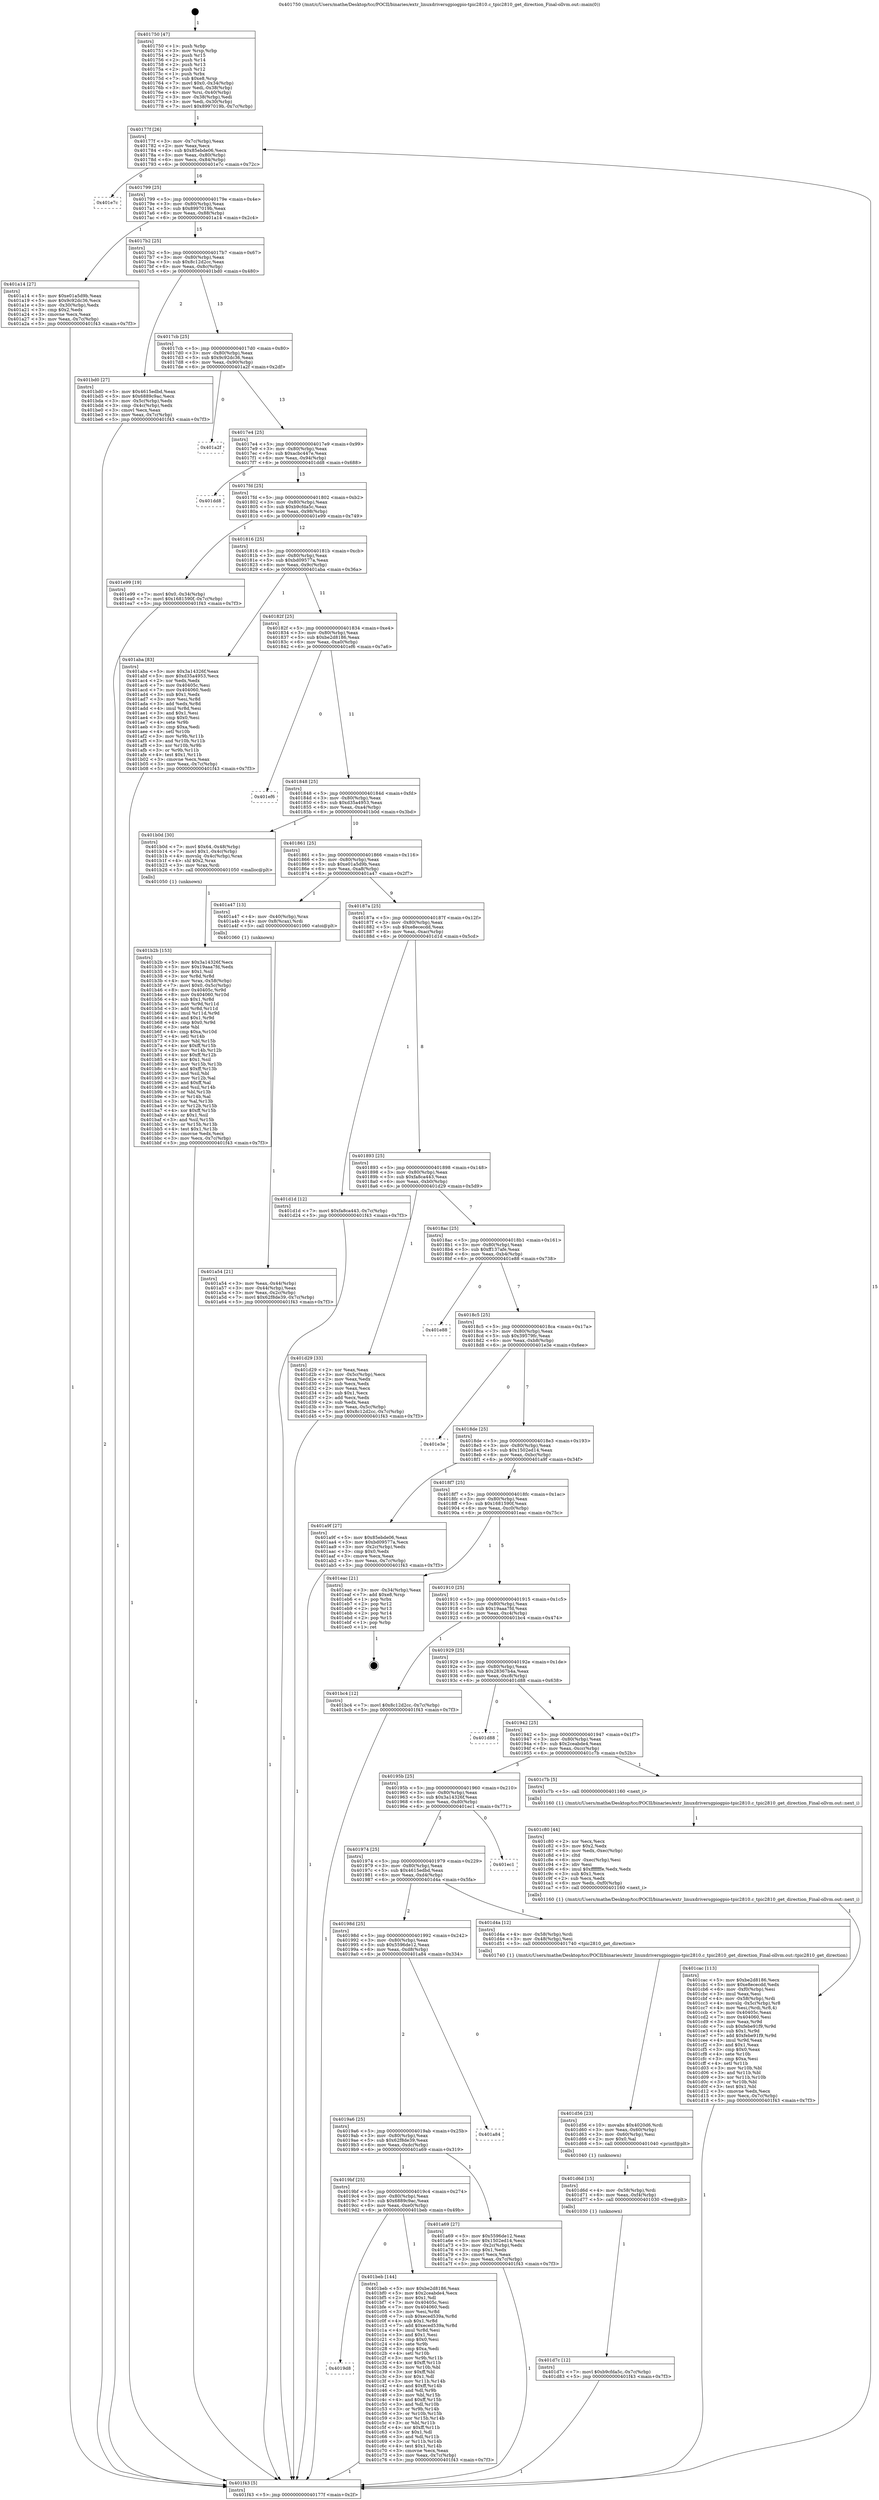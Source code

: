 digraph "0x401750" {
  label = "0x401750 (/mnt/c/Users/mathe/Desktop/tcc/POCII/binaries/extr_linuxdriversgpiogpio-tpic2810.c_tpic2810_get_direction_Final-ollvm.out::main(0))"
  labelloc = "t"
  node[shape=record]

  Entry [label="",width=0.3,height=0.3,shape=circle,fillcolor=black,style=filled]
  "0x40177f" [label="{
     0x40177f [26]\l
     | [instrs]\l
     &nbsp;&nbsp;0x40177f \<+3\>: mov -0x7c(%rbp),%eax\l
     &nbsp;&nbsp;0x401782 \<+2\>: mov %eax,%ecx\l
     &nbsp;&nbsp;0x401784 \<+6\>: sub $0x85ebde06,%ecx\l
     &nbsp;&nbsp;0x40178a \<+3\>: mov %eax,-0x80(%rbp)\l
     &nbsp;&nbsp;0x40178d \<+6\>: mov %ecx,-0x84(%rbp)\l
     &nbsp;&nbsp;0x401793 \<+6\>: je 0000000000401e7c \<main+0x72c\>\l
  }"]
  "0x401e7c" [label="{
     0x401e7c\l
  }", style=dashed]
  "0x401799" [label="{
     0x401799 [25]\l
     | [instrs]\l
     &nbsp;&nbsp;0x401799 \<+5\>: jmp 000000000040179e \<main+0x4e\>\l
     &nbsp;&nbsp;0x40179e \<+3\>: mov -0x80(%rbp),%eax\l
     &nbsp;&nbsp;0x4017a1 \<+5\>: sub $0x8997019b,%eax\l
     &nbsp;&nbsp;0x4017a6 \<+6\>: mov %eax,-0x88(%rbp)\l
     &nbsp;&nbsp;0x4017ac \<+6\>: je 0000000000401a14 \<main+0x2c4\>\l
  }"]
  Exit [label="",width=0.3,height=0.3,shape=circle,fillcolor=black,style=filled,peripheries=2]
  "0x401a14" [label="{
     0x401a14 [27]\l
     | [instrs]\l
     &nbsp;&nbsp;0x401a14 \<+5\>: mov $0xe01a5d9b,%eax\l
     &nbsp;&nbsp;0x401a19 \<+5\>: mov $0x9c92dc36,%ecx\l
     &nbsp;&nbsp;0x401a1e \<+3\>: mov -0x30(%rbp),%edx\l
     &nbsp;&nbsp;0x401a21 \<+3\>: cmp $0x2,%edx\l
     &nbsp;&nbsp;0x401a24 \<+3\>: cmovne %ecx,%eax\l
     &nbsp;&nbsp;0x401a27 \<+3\>: mov %eax,-0x7c(%rbp)\l
     &nbsp;&nbsp;0x401a2a \<+5\>: jmp 0000000000401f43 \<main+0x7f3\>\l
  }"]
  "0x4017b2" [label="{
     0x4017b2 [25]\l
     | [instrs]\l
     &nbsp;&nbsp;0x4017b2 \<+5\>: jmp 00000000004017b7 \<main+0x67\>\l
     &nbsp;&nbsp;0x4017b7 \<+3\>: mov -0x80(%rbp),%eax\l
     &nbsp;&nbsp;0x4017ba \<+5\>: sub $0x8c12d2cc,%eax\l
     &nbsp;&nbsp;0x4017bf \<+6\>: mov %eax,-0x8c(%rbp)\l
     &nbsp;&nbsp;0x4017c5 \<+6\>: je 0000000000401bd0 \<main+0x480\>\l
  }"]
  "0x401f43" [label="{
     0x401f43 [5]\l
     | [instrs]\l
     &nbsp;&nbsp;0x401f43 \<+5\>: jmp 000000000040177f \<main+0x2f\>\l
  }"]
  "0x401750" [label="{
     0x401750 [47]\l
     | [instrs]\l
     &nbsp;&nbsp;0x401750 \<+1\>: push %rbp\l
     &nbsp;&nbsp;0x401751 \<+3\>: mov %rsp,%rbp\l
     &nbsp;&nbsp;0x401754 \<+2\>: push %r15\l
     &nbsp;&nbsp;0x401756 \<+2\>: push %r14\l
     &nbsp;&nbsp;0x401758 \<+2\>: push %r13\l
     &nbsp;&nbsp;0x40175a \<+2\>: push %r12\l
     &nbsp;&nbsp;0x40175c \<+1\>: push %rbx\l
     &nbsp;&nbsp;0x40175d \<+7\>: sub $0xe8,%rsp\l
     &nbsp;&nbsp;0x401764 \<+7\>: movl $0x0,-0x34(%rbp)\l
     &nbsp;&nbsp;0x40176b \<+3\>: mov %edi,-0x38(%rbp)\l
     &nbsp;&nbsp;0x40176e \<+4\>: mov %rsi,-0x40(%rbp)\l
     &nbsp;&nbsp;0x401772 \<+3\>: mov -0x38(%rbp),%edi\l
     &nbsp;&nbsp;0x401775 \<+3\>: mov %edi,-0x30(%rbp)\l
     &nbsp;&nbsp;0x401778 \<+7\>: movl $0x8997019b,-0x7c(%rbp)\l
  }"]
  "0x401d7c" [label="{
     0x401d7c [12]\l
     | [instrs]\l
     &nbsp;&nbsp;0x401d7c \<+7\>: movl $0xb9cfda5c,-0x7c(%rbp)\l
     &nbsp;&nbsp;0x401d83 \<+5\>: jmp 0000000000401f43 \<main+0x7f3\>\l
  }"]
  "0x401bd0" [label="{
     0x401bd0 [27]\l
     | [instrs]\l
     &nbsp;&nbsp;0x401bd0 \<+5\>: mov $0x4615edbd,%eax\l
     &nbsp;&nbsp;0x401bd5 \<+5\>: mov $0x6889c9ac,%ecx\l
     &nbsp;&nbsp;0x401bda \<+3\>: mov -0x5c(%rbp),%edx\l
     &nbsp;&nbsp;0x401bdd \<+3\>: cmp -0x4c(%rbp),%edx\l
     &nbsp;&nbsp;0x401be0 \<+3\>: cmovl %ecx,%eax\l
     &nbsp;&nbsp;0x401be3 \<+3\>: mov %eax,-0x7c(%rbp)\l
     &nbsp;&nbsp;0x401be6 \<+5\>: jmp 0000000000401f43 \<main+0x7f3\>\l
  }"]
  "0x4017cb" [label="{
     0x4017cb [25]\l
     | [instrs]\l
     &nbsp;&nbsp;0x4017cb \<+5\>: jmp 00000000004017d0 \<main+0x80\>\l
     &nbsp;&nbsp;0x4017d0 \<+3\>: mov -0x80(%rbp),%eax\l
     &nbsp;&nbsp;0x4017d3 \<+5\>: sub $0x9c92dc36,%eax\l
     &nbsp;&nbsp;0x4017d8 \<+6\>: mov %eax,-0x90(%rbp)\l
     &nbsp;&nbsp;0x4017de \<+6\>: je 0000000000401a2f \<main+0x2df\>\l
  }"]
  "0x401d6d" [label="{
     0x401d6d [15]\l
     | [instrs]\l
     &nbsp;&nbsp;0x401d6d \<+4\>: mov -0x58(%rbp),%rdi\l
     &nbsp;&nbsp;0x401d71 \<+6\>: mov %eax,-0xf4(%rbp)\l
     &nbsp;&nbsp;0x401d77 \<+5\>: call 0000000000401030 \<free@plt\>\l
     | [calls]\l
     &nbsp;&nbsp;0x401030 \{1\} (unknown)\l
  }"]
  "0x401a2f" [label="{
     0x401a2f\l
  }", style=dashed]
  "0x4017e4" [label="{
     0x4017e4 [25]\l
     | [instrs]\l
     &nbsp;&nbsp;0x4017e4 \<+5\>: jmp 00000000004017e9 \<main+0x99\>\l
     &nbsp;&nbsp;0x4017e9 \<+3\>: mov -0x80(%rbp),%eax\l
     &nbsp;&nbsp;0x4017ec \<+5\>: sub $0xacbc447e,%eax\l
     &nbsp;&nbsp;0x4017f1 \<+6\>: mov %eax,-0x94(%rbp)\l
     &nbsp;&nbsp;0x4017f7 \<+6\>: je 0000000000401dd8 \<main+0x688\>\l
  }"]
  "0x401d56" [label="{
     0x401d56 [23]\l
     | [instrs]\l
     &nbsp;&nbsp;0x401d56 \<+10\>: movabs $0x4020d6,%rdi\l
     &nbsp;&nbsp;0x401d60 \<+3\>: mov %eax,-0x60(%rbp)\l
     &nbsp;&nbsp;0x401d63 \<+3\>: mov -0x60(%rbp),%esi\l
     &nbsp;&nbsp;0x401d66 \<+2\>: mov $0x0,%al\l
     &nbsp;&nbsp;0x401d68 \<+5\>: call 0000000000401040 \<printf@plt\>\l
     | [calls]\l
     &nbsp;&nbsp;0x401040 \{1\} (unknown)\l
  }"]
  "0x401dd8" [label="{
     0x401dd8\l
  }", style=dashed]
  "0x4017fd" [label="{
     0x4017fd [25]\l
     | [instrs]\l
     &nbsp;&nbsp;0x4017fd \<+5\>: jmp 0000000000401802 \<main+0xb2\>\l
     &nbsp;&nbsp;0x401802 \<+3\>: mov -0x80(%rbp),%eax\l
     &nbsp;&nbsp;0x401805 \<+5\>: sub $0xb9cfda5c,%eax\l
     &nbsp;&nbsp;0x40180a \<+6\>: mov %eax,-0x98(%rbp)\l
     &nbsp;&nbsp;0x401810 \<+6\>: je 0000000000401e99 \<main+0x749\>\l
  }"]
  "0x401cac" [label="{
     0x401cac [113]\l
     | [instrs]\l
     &nbsp;&nbsp;0x401cac \<+5\>: mov $0xbe2d8186,%ecx\l
     &nbsp;&nbsp;0x401cb1 \<+5\>: mov $0xe8ececdd,%edx\l
     &nbsp;&nbsp;0x401cb6 \<+6\>: mov -0xf0(%rbp),%esi\l
     &nbsp;&nbsp;0x401cbc \<+3\>: imul %eax,%esi\l
     &nbsp;&nbsp;0x401cbf \<+4\>: mov -0x58(%rbp),%rdi\l
     &nbsp;&nbsp;0x401cc3 \<+4\>: movslq -0x5c(%rbp),%r8\l
     &nbsp;&nbsp;0x401cc7 \<+4\>: mov %esi,(%rdi,%r8,4)\l
     &nbsp;&nbsp;0x401ccb \<+7\>: mov 0x40405c,%eax\l
     &nbsp;&nbsp;0x401cd2 \<+7\>: mov 0x404060,%esi\l
     &nbsp;&nbsp;0x401cd9 \<+3\>: mov %eax,%r9d\l
     &nbsp;&nbsp;0x401cdc \<+7\>: sub $0xfebe91f9,%r9d\l
     &nbsp;&nbsp;0x401ce3 \<+4\>: sub $0x1,%r9d\l
     &nbsp;&nbsp;0x401ce7 \<+7\>: add $0xfebe91f9,%r9d\l
     &nbsp;&nbsp;0x401cee \<+4\>: imul %r9d,%eax\l
     &nbsp;&nbsp;0x401cf2 \<+3\>: and $0x1,%eax\l
     &nbsp;&nbsp;0x401cf5 \<+3\>: cmp $0x0,%eax\l
     &nbsp;&nbsp;0x401cf8 \<+4\>: sete %r10b\l
     &nbsp;&nbsp;0x401cfc \<+3\>: cmp $0xa,%esi\l
     &nbsp;&nbsp;0x401cff \<+4\>: setl %r11b\l
     &nbsp;&nbsp;0x401d03 \<+3\>: mov %r10b,%bl\l
     &nbsp;&nbsp;0x401d06 \<+3\>: and %r11b,%bl\l
     &nbsp;&nbsp;0x401d09 \<+3\>: xor %r11b,%r10b\l
     &nbsp;&nbsp;0x401d0c \<+3\>: or %r10b,%bl\l
     &nbsp;&nbsp;0x401d0f \<+3\>: test $0x1,%bl\l
     &nbsp;&nbsp;0x401d12 \<+3\>: cmovne %edx,%ecx\l
     &nbsp;&nbsp;0x401d15 \<+3\>: mov %ecx,-0x7c(%rbp)\l
     &nbsp;&nbsp;0x401d18 \<+5\>: jmp 0000000000401f43 \<main+0x7f3\>\l
  }"]
  "0x401e99" [label="{
     0x401e99 [19]\l
     | [instrs]\l
     &nbsp;&nbsp;0x401e99 \<+7\>: movl $0x0,-0x34(%rbp)\l
     &nbsp;&nbsp;0x401ea0 \<+7\>: movl $0x1681590f,-0x7c(%rbp)\l
     &nbsp;&nbsp;0x401ea7 \<+5\>: jmp 0000000000401f43 \<main+0x7f3\>\l
  }"]
  "0x401816" [label="{
     0x401816 [25]\l
     | [instrs]\l
     &nbsp;&nbsp;0x401816 \<+5\>: jmp 000000000040181b \<main+0xcb\>\l
     &nbsp;&nbsp;0x40181b \<+3\>: mov -0x80(%rbp),%eax\l
     &nbsp;&nbsp;0x40181e \<+5\>: sub $0xbd09577a,%eax\l
     &nbsp;&nbsp;0x401823 \<+6\>: mov %eax,-0x9c(%rbp)\l
     &nbsp;&nbsp;0x401829 \<+6\>: je 0000000000401aba \<main+0x36a\>\l
  }"]
  "0x401c80" [label="{
     0x401c80 [44]\l
     | [instrs]\l
     &nbsp;&nbsp;0x401c80 \<+2\>: xor %ecx,%ecx\l
     &nbsp;&nbsp;0x401c82 \<+5\>: mov $0x2,%edx\l
     &nbsp;&nbsp;0x401c87 \<+6\>: mov %edx,-0xec(%rbp)\l
     &nbsp;&nbsp;0x401c8d \<+1\>: cltd\l
     &nbsp;&nbsp;0x401c8e \<+6\>: mov -0xec(%rbp),%esi\l
     &nbsp;&nbsp;0x401c94 \<+2\>: idiv %esi\l
     &nbsp;&nbsp;0x401c96 \<+6\>: imul $0xfffffffe,%edx,%edx\l
     &nbsp;&nbsp;0x401c9c \<+3\>: sub $0x1,%ecx\l
     &nbsp;&nbsp;0x401c9f \<+2\>: sub %ecx,%edx\l
     &nbsp;&nbsp;0x401ca1 \<+6\>: mov %edx,-0xf0(%rbp)\l
     &nbsp;&nbsp;0x401ca7 \<+5\>: call 0000000000401160 \<next_i\>\l
     | [calls]\l
     &nbsp;&nbsp;0x401160 \{1\} (/mnt/c/Users/mathe/Desktop/tcc/POCII/binaries/extr_linuxdriversgpiogpio-tpic2810.c_tpic2810_get_direction_Final-ollvm.out::next_i)\l
  }"]
  "0x401aba" [label="{
     0x401aba [83]\l
     | [instrs]\l
     &nbsp;&nbsp;0x401aba \<+5\>: mov $0x3a14326f,%eax\l
     &nbsp;&nbsp;0x401abf \<+5\>: mov $0xd35a4953,%ecx\l
     &nbsp;&nbsp;0x401ac4 \<+2\>: xor %edx,%edx\l
     &nbsp;&nbsp;0x401ac6 \<+7\>: mov 0x40405c,%esi\l
     &nbsp;&nbsp;0x401acd \<+7\>: mov 0x404060,%edi\l
     &nbsp;&nbsp;0x401ad4 \<+3\>: sub $0x1,%edx\l
     &nbsp;&nbsp;0x401ad7 \<+3\>: mov %esi,%r8d\l
     &nbsp;&nbsp;0x401ada \<+3\>: add %edx,%r8d\l
     &nbsp;&nbsp;0x401add \<+4\>: imul %r8d,%esi\l
     &nbsp;&nbsp;0x401ae1 \<+3\>: and $0x1,%esi\l
     &nbsp;&nbsp;0x401ae4 \<+3\>: cmp $0x0,%esi\l
     &nbsp;&nbsp;0x401ae7 \<+4\>: sete %r9b\l
     &nbsp;&nbsp;0x401aeb \<+3\>: cmp $0xa,%edi\l
     &nbsp;&nbsp;0x401aee \<+4\>: setl %r10b\l
     &nbsp;&nbsp;0x401af2 \<+3\>: mov %r9b,%r11b\l
     &nbsp;&nbsp;0x401af5 \<+3\>: and %r10b,%r11b\l
     &nbsp;&nbsp;0x401af8 \<+3\>: xor %r10b,%r9b\l
     &nbsp;&nbsp;0x401afb \<+3\>: or %r9b,%r11b\l
     &nbsp;&nbsp;0x401afe \<+4\>: test $0x1,%r11b\l
     &nbsp;&nbsp;0x401b02 \<+3\>: cmovne %ecx,%eax\l
     &nbsp;&nbsp;0x401b05 \<+3\>: mov %eax,-0x7c(%rbp)\l
     &nbsp;&nbsp;0x401b08 \<+5\>: jmp 0000000000401f43 \<main+0x7f3\>\l
  }"]
  "0x40182f" [label="{
     0x40182f [25]\l
     | [instrs]\l
     &nbsp;&nbsp;0x40182f \<+5\>: jmp 0000000000401834 \<main+0xe4\>\l
     &nbsp;&nbsp;0x401834 \<+3\>: mov -0x80(%rbp),%eax\l
     &nbsp;&nbsp;0x401837 \<+5\>: sub $0xbe2d8186,%eax\l
     &nbsp;&nbsp;0x40183c \<+6\>: mov %eax,-0xa0(%rbp)\l
     &nbsp;&nbsp;0x401842 \<+6\>: je 0000000000401ef6 \<main+0x7a6\>\l
  }"]
  "0x4019d8" [label="{
     0x4019d8\l
  }", style=dashed]
  "0x401ef6" [label="{
     0x401ef6\l
  }", style=dashed]
  "0x401848" [label="{
     0x401848 [25]\l
     | [instrs]\l
     &nbsp;&nbsp;0x401848 \<+5\>: jmp 000000000040184d \<main+0xfd\>\l
     &nbsp;&nbsp;0x40184d \<+3\>: mov -0x80(%rbp),%eax\l
     &nbsp;&nbsp;0x401850 \<+5\>: sub $0xd35a4953,%eax\l
     &nbsp;&nbsp;0x401855 \<+6\>: mov %eax,-0xa4(%rbp)\l
     &nbsp;&nbsp;0x40185b \<+6\>: je 0000000000401b0d \<main+0x3bd\>\l
  }"]
  "0x401beb" [label="{
     0x401beb [144]\l
     | [instrs]\l
     &nbsp;&nbsp;0x401beb \<+5\>: mov $0xbe2d8186,%eax\l
     &nbsp;&nbsp;0x401bf0 \<+5\>: mov $0x2ceabde4,%ecx\l
     &nbsp;&nbsp;0x401bf5 \<+2\>: mov $0x1,%dl\l
     &nbsp;&nbsp;0x401bf7 \<+7\>: mov 0x40405c,%esi\l
     &nbsp;&nbsp;0x401bfe \<+7\>: mov 0x404060,%edi\l
     &nbsp;&nbsp;0x401c05 \<+3\>: mov %esi,%r8d\l
     &nbsp;&nbsp;0x401c08 \<+7\>: sub $0xeced539a,%r8d\l
     &nbsp;&nbsp;0x401c0f \<+4\>: sub $0x1,%r8d\l
     &nbsp;&nbsp;0x401c13 \<+7\>: add $0xeced539a,%r8d\l
     &nbsp;&nbsp;0x401c1a \<+4\>: imul %r8d,%esi\l
     &nbsp;&nbsp;0x401c1e \<+3\>: and $0x1,%esi\l
     &nbsp;&nbsp;0x401c21 \<+3\>: cmp $0x0,%esi\l
     &nbsp;&nbsp;0x401c24 \<+4\>: sete %r9b\l
     &nbsp;&nbsp;0x401c28 \<+3\>: cmp $0xa,%edi\l
     &nbsp;&nbsp;0x401c2b \<+4\>: setl %r10b\l
     &nbsp;&nbsp;0x401c2f \<+3\>: mov %r9b,%r11b\l
     &nbsp;&nbsp;0x401c32 \<+4\>: xor $0xff,%r11b\l
     &nbsp;&nbsp;0x401c36 \<+3\>: mov %r10b,%bl\l
     &nbsp;&nbsp;0x401c39 \<+3\>: xor $0xff,%bl\l
     &nbsp;&nbsp;0x401c3c \<+3\>: xor $0x1,%dl\l
     &nbsp;&nbsp;0x401c3f \<+3\>: mov %r11b,%r14b\l
     &nbsp;&nbsp;0x401c42 \<+4\>: and $0xff,%r14b\l
     &nbsp;&nbsp;0x401c46 \<+3\>: and %dl,%r9b\l
     &nbsp;&nbsp;0x401c49 \<+3\>: mov %bl,%r15b\l
     &nbsp;&nbsp;0x401c4c \<+4\>: and $0xff,%r15b\l
     &nbsp;&nbsp;0x401c50 \<+3\>: and %dl,%r10b\l
     &nbsp;&nbsp;0x401c53 \<+3\>: or %r9b,%r14b\l
     &nbsp;&nbsp;0x401c56 \<+3\>: or %r10b,%r15b\l
     &nbsp;&nbsp;0x401c59 \<+3\>: xor %r15b,%r14b\l
     &nbsp;&nbsp;0x401c5c \<+3\>: or %bl,%r11b\l
     &nbsp;&nbsp;0x401c5f \<+4\>: xor $0xff,%r11b\l
     &nbsp;&nbsp;0x401c63 \<+3\>: or $0x1,%dl\l
     &nbsp;&nbsp;0x401c66 \<+3\>: and %dl,%r11b\l
     &nbsp;&nbsp;0x401c69 \<+3\>: or %r11b,%r14b\l
     &nbsp;&nbsp;0x401c6c \<+4\>: test $0x1,%r14b\l
     &nbsp;&nbsp;0x401c70 \<+3\>: cmovne %ecx,%eax\l
     &nbsp;&nbsp;0x401c73 \<+3\>: mov %eax,-0x7c(%rbp)\l
     &nbsp;&nbsp;0x401c76 \<+5\>: jmp 0000000000401f43 \<main+0x7f3\>\l
  }"]
  "0x401b0d" [label="{
     0x401b0d [30]\l
     | [instrs]\l
     &nbsp;&nbsp;0x401b0d \<+7\>: movl $0x64,-0x48(%rbp)\l
     &nbsp;&nbsp;0x401b14 \<+7\>: movl $0x1,-0x4c(%rbp)\l
     &nbsp;&nbsp;0x401b1b \<+4\>: movslq -0x4c(%rbp),%rax\l
     &nbsp;&nbsp;0x401b1f \<+4\>: shl $0x2,%rax\l
     &nbsp;&nbsp;0x401b23 \<+3\>: mov %rax,%rdi\l
     &nbsp;&nbsp;0x401b26 \<+5\>: call 0000000000401050 \<malloc@plt\>\l
     | [calls]\l
     &nbsp;&nbsp;0x401050 \{1\} (unknown)\l
  }"]
  "0x401861" [label="{
     0x401861 [25]\l
     | [instrs]\l
     &nbsp;&nbsp;0x401861 \<+5\>: jmp 0000000000401866 \<main+0x116\>\l
     &nbsp;&nbsp;0x401866 \<+3\>: mov -0x80(%rbp),%eax\l
     &nbsp;&nbsp;0x401869 \<+5\>: sub $0xe01a5d9b,%eax\l
     &nbsp;&nbsp;0x40186e \<+6\>: mov %eax,-0xa8(%rbp)\l
     &nbsp;&nbsp;0x401874 \<+6\>: je 0000000000401a47 \<main+0x2f7\>\l
  }"]
  "0x401b2b" [label="{
     0x401b2b [153]\l
     | [instrs]\l
     &nbsp;&nbsp;0x401b2b \<+5\>: mov $0x3a14326f,%ecx\l
     &nbsp;&nbsp;0x401b30 \<+5\>: mov $0x19aaa7fd,%edx\l
     &nbsp;&nbsp;0x401b35 \<+3\>: mov $0x1,%sil\l
     &nbsp;&nbsp;0x401b38 \<+3\>: xor %r8d,%r8d\l
     &nbsp;&nbsp;0x401b3b \<+4\>: mov %rax,-0x58(%rbp)\l
     &nbsp;&nbsp;0x401b3f \<+7\>: movl $0x0,-0x5c(%rbp)\l
     &nbsp;&nbsp;0x401b46 \<+8\>: mov 0x40405c,%r9d\l
     &nbsp;&nbsp;0x401b4e \<+8\>: mov 0x404060,%r10d\l
     &nbsp;&nbsp;0x401b56 \<+4\>: sub $0x1,%r8d\l
     &nbsp;&nbsp;0x401b5a \<+3\>: mov %r9d,%r11d\l
     &nbsp;&nbsp;0x401b5d \<+3\>: add %r8d,%r11d\l
     &nbsp;&nbsp;0x401b60 \<+4\>: imul %r11d,%r9d\l
     &nbsp;&nbsp;0x401b64 \<+4\>: and $0x1,%r9d\l
     &nbsp;&nbsp;0x401b68 \<+4\>: cmp $0x0,%r9d\l
     &nbsp;&nbsp;0x401b6c \<+3\>: sete %bl\l
     &nbsp;&nbsp;0x401b6f \<+4\>: cmp $0xa,%r10d\l
     &nbsp;&nbsp;0x401b73 \<+4\>: setl %r14b\l
     &nbsp;&nbsp;0x401b77 \<+3\>: mov %bl,%r15b\l
     &nbsp;&nbsp;0x401b7a \<+4\>: xor $0xff,%r15b\l
     &nbsp;&nbsp;0x401b7e \<+3\>: mov %r14b,%r12b\l
     &nbsp;&nbsp;0x401b81 \<+4\>: xor $0xff,%r12b\l
     &nbsp;&nbsp;0x401b85 \<+4\>: xor $0x1,%sil\l
     &nbsp;&nbsp;0x401b89 \<+3\>: mov %r15b,%r13b\l
     &nbsp;&nbsp;0x401b8c \<+4\>: and $0xff,%r13b\l
     &nbsp;&nbsp;0x401b90 \<+3\>: and %sil,%bl\l
     &nbsp;&nbsp;0x401b93 \<+3\>: mov %r12b,%al\l
     &nbsp;&nbsp;0x401b96 \<+2\>: and $0xff,%al\l
     &nbsp;&nbsp;0x401b98 \<+3\>: and %sil,%r14b\l
     &nbsp;&nbsp;0x401b9b \<+3\>: or %bl,%r13b\l
     &nbsp;&nbsp;0x401b9e \<+3\>: or %r14b,%al\l
     &nbsp;&nbsp;0x401ba1 \<+3\>: xor %al,%r13b\l
     &nbsp;&nbsp;0x401ba4 \<+3\>: or %r12b,%r15b\l
     &nbsp;&nbsp;0x401ba7 \<+4\>: xor $0xff,%r15b\l
     &nbsp;&nbsp;0x401bab \<+4\>: or $0x1,%sil\l
     &nbsp;&nbsp;0x401baf \<+3\>: and %sil,%r15b\l
     &nbsp;&nbsp;0x401bb2 \<+3\>: or %r15b,%r13b\l
     &nbsp;&nbsp;0x401bb5 \<+4\>: test $0x1,%r13b\l
     &nbsp;&nbsp;0x401bb9 \<+3\>: cmovne %edx,%ecx\l
     &nbsp;&nbsp;0x401bbc \<+3\>: mov %ecx,-0x7c(%rbp)\l
     &nbsp;&nbsp;0x401bbf \<+5\>: jmp 0000000000401f43 \<main+0x7f3\>\l
  }"]
  "0x401a47" [label="{
     0x401a47 [13]\l
     | [instrs]\l
     &nbsp;&nbsp;0x401a47 \<+4\>: mov -0x40(%rbp),%rax\l
     &nbsp;&nbsp;0x401a4b \<+4\>: mov 0x8(%rax),%rdi\l
     &nbsp;&nbsp;0x401a4f \<+5\>: call 0000000000401060 \<atoi@plt\>\l
     | [calls]\l
     &nbsp;&nbsp;0x401060 \{1\} (unknown)\l
  }"]
  "0x40187a" [label="{
     0x40187a [25]\l
     | [instrs]\l
     &nbsp;&nbsp;0x40187a \<+5\>: jmp 000000000040187f \<main+0x12f\>\l
     &nbsp;&nbsp;0x40187f \<+3\>: mov -0x80(%rbp),%eax\l
     &nbsp;&nbsp;0x401882 \<+5\>: sub $0xe8ececdd,%eax\l
     &nbsp;&nbsp;0x401887 \<+6\>: mov %eax,-0xac(%rbp)\l
     &nbsp;&nbsp;0x40188d \<+6\>: je 0000000000401d1d \<main+0x5cd\>\l
  }"]
  "0x401a54" [label="{
     0x401a54 [21]\l
     | [instrs]\l
     &nbsp;&nbsp;0x401a54 \<+3\>: mov %eax,-0x44(%rbp)\l
     &nbsp;&nbsp;0x401a57 \<+3\>: mov -0x44(%rbp),%eax\l
     &nbsp;&nbsp;0x401a5a \<+3\>: mov %eax,-0x2c(%rbp)\l
     &nbsp;&nbsp;0x401a5d \<+7\>: movl $0x62f8de39,-0x7c(%rbp)\l
     &nbsp;&nbsp;0x401a64 \<+5\>: jmp 0000000000401f43 \<main+0x7f3\>\l
  }"]
  "0x4019bf" [label="{
     0x4019bf [25]\l
     | [instrs]\l
     &nbsp;&nbsp;0x4019bf \<+5\>: jmp 00000000004019c4 \<main+0x274\>\l
     &nbsp;&nbsp;0x4019c4 \<+3\>: mov -0x80(%rbp),%eax\l
     &nbsp;&nbsp;0x4019c7 \<+5\>: sub $0x6889c9ac,%eax\l
     &nbsp;&nbsp;0x4019cc \<+6\>: mov %eax,-0xe0(%rbp)\l
     &nbsp;&nbsp;0x4019d2 \<+6\>: je 0000000000401beb \<main+0x49b\>\l
  }"]
  "0x401d1d" [label="{
     0x401d1d [12]\l
     | [instrs]\l
     &nbsp;&nbsp;0x401d1d \<+7\>: movl $0xfa8ca443,-0x7c(%rbp)\l
     &nbsp;&nbsp;0x401d24 \<+5\>: jmp 0000000000401f43 \<main+0x7f3\>\l
  }"]
  "0x401893" [label="{
     0x401893 [25]\l
     | [instrs]\l
     &nbsp;&nbsp;0x401893 \<+5\>: jmp 0000000000401898 \<main+0x148\>\l
     &nbsp;&nbsp;0x401898 \<+3\>: mov -0x80(%rbp),%eax\l
     &nbsp;&nbsp;0x40189b \<+5\>: sub $0xfa8ca443,%eax\l
     &nbsp;&nbsp;0x4018a0 \<+6\>: mov %eax,-0xb0(%rbp)\l
     &nbsp;&nbsp;0x4018a6 \<+6\>: je 0000000000401d29 \<main+0x5d9\>\l
  }"]
  "0x401a69" [label="{
     0x401a69 [27]\l
     | [instrs]\l
     &nbsp;&nbsp;0x401a69 \<+5\>: mov $0x5596de12,%eax\l
     &nbsp;&nbsp;0x401a6e \<+5\>: mov $0x1502ed14,%ecx\l
     &nbsp;&nbsp;0x401a73 \<+3\>: mov -0x2c(%rbp),%edx\l
     &nbsp;&nbsp;0x401a76 \<+3\>: cmp $0x1,%edx\l
     &nbsp;&nbsp;0x401a79 \<+3\>: cmovl %ecx,%eax\l
     &nbsp;&nbsp;0x401a7c \<+3\>: mov %eax,-0x7c(%rbp)\l
     &nbsp;&nbsp;0x401a7f \<+5\>: jmp 0000000000401f43 \<main+0x7f3\>\l
  }"]
  "0x401d29" [label="{
     0x401d29 [33]\l
     | [instrs]\l
     &nbsp;&nbsp;0x401d29 \<+2\>: xor %eax,%eax\l
     &nbsp;&nbsp;0x401d2b \<+3\>: mov -0x5c(%rbp),%ecx\l
     &nbsp;&nbsp;0x401d2e \<+2\>: mov %eax,%edx\l
     &nbsp;&nbsp;0x401d30 \<+2\>: sub %ecx,%edx\l
     &nbsp;&nbsp;0x401d32 \<+2\>: mov %eax,%ecx\l
     &nbsp;&nbsp;0x401d34 \<+3\>: sub $0x1,%ecx\l
     &nbsp;&nbsp;0x401d37 \<+2\>: add %ecx,%edx\l
     &nbsp;&nbsp;0x401d39 \<+2\>: sub %edx,%eax\l
     &nbsp;&nbsp;0x401d3b \<+3\>: mov %eax,-0x5c(%rbp)\l
     &nbsp;&nbsp;0x401d3e \<+7\>: movl $0x8c12d2cc,-0x7c(%rbp)\l
     &nbsp;&nbsp;0x401d45 \<+5\>: jmp 0000000000401f43 \<main+0x7f3\>\l
  }"]
  "0x4018ac" [label="{
     0x4018ac [25]\l
     | [instrs]\l
     &nbsp;&nbsp;0x4018ac \<+5\>: jmp 00000000004018b1 \<main+0x161\>\l
     &nbsp;&nbsp;0x4018b1 \<+3\>: mov -0x80(%rbp),%eax\l
     &nbsp;&nbsp;0x4018b4 \<+5\>: sub $0xff137afe,%eax\l
     &nbsp;&nbsp;0x4018b9 \<+6\>: mov %eax,-0xb4(%rbp)\l
     &nbsp;&nbsp;0x4018bf \<+6\>: je 0000000000401e88 \<main+0x738\>\l
  }"]
  "0x4019a6" [label="{
     0x4019a6 [25]\l
     | [instrs]\l
     &nbsp;&nbsp;0x4019a6 \<+5\>: jmp 00000000004019ab \<main+0x25b\>\l
     &nbsp;&nbsp;0x4019ab \<+3\>: mov -0x80(%rbp),%eax\l
     &nbsp;&nbsp;0x4019ae \<+5\>: sub $0x62f8de39,%eax\l
     &nbsp;&nbsp;0x4019b3 \<+6\>: mov %eax,-0xdc(%rbp)\l
     &nbsp;&nbsp;0x4019b9 \<+6\>: je 0000000000401a69 \<main+0x319\>\l
  }"]
  "0x401e88" [label="{
     0x401e88\l
  }", style=dashed]
  "0x4018c5" [label="{
     0x4018c5 [25]\l
     | [instrs]\l
     &nbsp;&nbsp;0x4018c5 \<+5\>: jmp 00000000004018ca \<main+0x17a\>\l
     &nbsp;&nbsp;0x4018ca \<+3\>: mov -0x80(%rbp),%eax\l
     &nbsp;&nbsp;0x4018cd \<+5\>: sub $0x39579fc,%eax\l
     &nbsp;&nbsp;0x4018d2 \<+6\>: mov %eax,-0xb8(%rbp)\l
     &nbsp;&nbsp;0x4018d8 \<+6\>: je 0000000000401e3e \<main+0x6ee\>\l
  }"]
  "0x401a84" [label="{
     0x401a84\l
  }", style=dashed]
  "0x401e3e" [label="{
     0x401e3e\l
  }", style=dashed]
  "0x4018de" [label="{
     0x4018de [25]\l
     | [instrs]\l
     &nbsp;&nbsp;0x4018de \<+5\>: jmp 00000000004018e3 \<main+0x193\>\l
     &nbsp;&nbsp;0x4018e3 \<+3\>: mov -0x80(%rbp),%eax\l
     &nbsp;&nbsp;0x4018e6 \<+5\>: sub $0x1502ed14,%eax\l
     &nbsp;&nbsp;0x4018eb \<+6\>: mov %eax,-0xbc(%rbp)\l
     &nbsp;&nbsp;0x4018f1 \<+6\>: je 0000000000401a9f \<main+0x34f\>\l
  }"]
  "0x40198d" [label="{
     0x40198d [25]\l
     | [instrs]\l
     &nbsp;&nbsp;0x40198d \<+5\>: jmp 0000000000401992 \<main+0x242\>\l
     &nbsp;&nbsp;0x401992 \<+3\>: mov -0x80(%rbp),%eax\l
     &nbsp;&nbsp;0x401995 \<+5\>: sub $0x5596de12,%eax\l
     &nbsp;&nbsp;0x40199a \<+6\>: mov %eax,-0xd8(%rbp)\l
     &nbsp;&nbsp;0x4019a0 \<+6\>: je 0000000000401a84 \<main+0x334\>\l
  }"]
  "0x401a9f" [label="{
     0x401a9f [27]\l
     | [instrs]\l
     &nbsp;&nbsp;0x401a9f \<+5\>: mov $0x85ebde06,%eax\l
     &nbsp;&nbsp;0x401aa4 \<+5\>: mov $0xbd09577a,%ecx\l
     &nbsp;&nbsp;0x401aa9 \<+3\>: mov -0x2c(%rbp),%edx\l
     &nbsp;&nbsp;0x401aac \<+3\>: cmp $0x0,%edx\l
     &nbsp;&nbsp;0x401aaf \<+3\>: cmove %ecx,%eax\l
     &nbsp;&nbsp;0x401ab2 \<+3\>: mov %eax,-0x7c(%rbp)\l
     &nbsp;&nbsp;0x401ab5 \<+5\>: jmp 0000000000401f43 \<main+0x7f3\>\l
  }"]
  "0x4018f7" [label="{
     0x4018f7 [25]\l
     | [instrs]\l
     &nbsp;&nbsp;0x4018f7 \<+5\>: jmp 00000000004018fc \<main+0x1ac\>\l
     &nbsp;&nbsp;0x4018fc \<+3\>: mov -0x80(%rbp),%eax\l
     &nbsp;&nbsp;0x4018ff \<+5\>: sub $0x1681590f,%eax\l
     &nbsp;&nbsp;0x401904 \<+6\>: mov %eax,-0xc0(%rbp)\l
     &nbsp;&nbsp;0x40190a \<+6\>: je 0000000000401eac \<main+0x75c\>\l
  }"]
  "0x401d4a" [label="{
     0x401d4a [12]\l
     | [instrs]\l
     &nbsp;&nbsp;0x401d4a \<+4\>: mov -0x58(%rbp),%rdi\l
     &nbsp;&nbsp;0x401d4e \<+3\>: mov -0x48(%rbp),%esi\l
     &nbsp;&nbsp;0x401d51 \<+5\>: call 0000000000401740 \<tpic2810_get_direction\>\l
     | [calls]\l
     &nbsp;&nbsp;0x401740 \{1\} (/mnt/c/Users/mathe/Desktop/tcc/POCII/binaries/extr_linuxdriversgpiogpio-tpic2810.c_tpic2810_get_direction_Final-ollvm.out::tpic2810_get_direction)\l
  }"]
  "0x401eac" [label="{
     0x401eac [21]\l
     | [instrs]\l
     &nbsp;&nbsp;0x401eac \<+3\>: mov -0x34(%rbp),%eax\l
     &nbsp;&nbsp;0x401eaf \<+7\>: add $0xe8,%rsp\l
     &nbsp;&nbsp;0x401eb6 \<+1\>: pop %rbx\l
     &nbsp;&nbsp;0x401eb7 \<+2\>: pop %r12\l
     &nbsp;&nbsp;0x401eb9 \<+2\>: pop %r13\l
     &nbsp;&nbsp;0x401ebb \<+2\>: pop %r14\l
     &nbsp;&nbsp;0x401ebd \<+2\>: pop %r15\l
     &nbsp;&nbsp;0x401ebf \<+1\>: pop %rbp\l
     &nbsp;&nbsp;0x401ec0 \<+1\>: ret\l
  }"]
  "0x401910" [label="{
     0x401910 [25]\l
     | [instrs]\l
     &nbsp;&nbsp;0x401910 \<+5\>: jmp 0000000000401915 \<main+0x1c5\>\l
     &nbsp;&nbsp;0x401915 \<+3\>: mov -0x80(%rbp),%eax\l
     &nbsp;&nbsp;0x401918 \<+5\>: sub $0x19aaa7fd,%eax\l
     &nbsp;&nbsp;0x40191d \<+6\>: mov %eax,-0xc4(%rbp)\l
     &nbsp;&nbsp;0x401923 \<+6\>: je 0000000000401bc4 \<main+0x474\>\l
  }"]
  "0x401974" [label="{
     0x401974 [25]\l
     | [instrs]\l
     &nbsp;&nbsp;0x401974 \<+5\>: jmp 0000000000401979 \<main+0x229\>\l
     &nbsp;&nbsp;0x401979 \<+3\>: mov -0x80(%rbp),%eax\l
     &nbsp;&nbsp;0x40197c \<+5\>: sub $0x4615edbd,%eax\l
     &nbsp;&nbsp;0x401981 \<+6\>: mov %eax,-0xd4(%rbp)\l
     &nbsp;&nbsp;0x401987 \<+6\>: je 0000000000401d4a \<main+0x5fa\>\l
  }"]
  "0x401bc4" [label="{
     0x401bc4 [12]\l
     | [instrs]\l
     &nbsp;&nbsp;0x401bc4 \<+7\>: movl $0x8c12d2cc,-0x7c(%rbp)\l
     &nbsp;&nbsp;0x401bcb \<+5\>: jmp 0000000000401f43 \<main+0x7f3\>\l
  }"]
  "0x401929" [label="{
     0x401929 [25]\l
     | [instrs]\l
     &nbsp;&nbsp;0x401929 \<+5\>: jmp 000000000040192e \<main+0x1de\>\l
     &nbsp;&nbsp;0x40192e \<+3\>: mov -0x80(%rbp),%eax\l
     &nbsp;&nbsp;0x401931 \<+5\>: sub $0x28367b4a,%eax\l
     &nbsp;&nbsp;0x401936 \<+6\>: mov %eax,-0xc8(%rbp)\l
     &nbsp;&nbsp;0x40193c \<+6\>: je 0000000000401d88 \<main+0x638\>\l
  }"]
  "0x401ec1" [label="{
     0x401ec1\l
  }", style=dashed]
  "0x401d88" [label="{
     0x401d88\l
  }", style=dashed]
  "0x401942" [label="{
     0x401942 [25]\l
     | [instrs]\l
     &nbsp;&nbsp;0x401942 \<+5\>: jmp 0000000000401947 \<main+0x1f7\>\l
     &nbsp;&nbsp;0x401947 \<+3\>: mov -0x80(%rbp),%eax\l
     &nbsp;&nbsp;0x40194a \<+5\>: sub $0x2ceabde4,%eax\l
     &nbsp;&nbsp;0x40194f \<+6\>: mov %eax,-0xcc(%rbp)\l
     &nbsp;&nbsp;0x401955 \<+6\>: je 0000000000401c7b \<main+0x52b\>\l
  }"]
  "0x40195b" [label="{
     0x40195b [25]\l
     | [instrs]\l
     &nbsp;&nbsp;0x40195b \<+5\>: jmp 0000000000401960 \<main+0x210\>\l
     &nbsp;&nbsp;0x401960 \<+3\>: mov -0x80(%rbp),%eax\l
     &nbsp;&nbsp;0x401963 \<+5\>: sub $0x3a14326f,%eax\l
     &nbsp;&nbsp;0x401968 \<+6\>: mov %eax,-0xd0(%rbp)\l
     &nbsp;&nbsp;0x40196e \<+6\>: je 0000000000401ec1 \<main+0x771\>\l
  }"]
  "0x401c7b" [label="{
     0x401c7b [5]\l
     | [instrs]\l
     &nbsp;&nbsp;0x401c7b \<+5\>: call 0000000000401160 \<next_i\>\l
     | [calls]\l
     &nbsp;&nbsp;0x401160 \{1\} (/mnt/c/Users/mathe/Desktop/tcc/POCII/binaries/extr_linuxdriversgpiogpio-tpic2810.c_tpic2810_get_direction_Final-ollvm.out::next_i)\l
  }"]
  Entry -> "0x401750" [label=" 1"]
  "0x40177f" -> "0x401e7c" [label=" 0"]
  "0x40177f" -> "0x401799" [label=" 16"]
  "0x401eac" -> Exit [label=" 1"]
  "0x401799" -> "0x401a14" [label=" 1"]
  "0x401799" -> "0x4017b2" [label=" 15"]
  "0x401a14" -> "0x401f43" [label=" 1"]
  "0x401750" -> "0x40177f" [label=" 1"]
  "0x401f43" -> "0x40177f" [label=" 15"]
  "0x401e99" -> "0x401f43" [label=" 1"]
  "0x4017b2" -> "0x401bd0" [label=" 2"]
  "0x4017b2" -> "0x4017cb" [label=" 13"]
  "0x401d7c" -> "0x401f43" [label=" 1"]
  "0x4017cb" -> "0x401a2f" [label=" 0"]
  "0x4017cb" -> "0x4017e4" [label=" 13"]
  "0x401d6d" -> "0x401d7c" [label=" 1"]
  "0x4017e4" -> "0x401dd8" [label=" 0"]
  "0x4017e4" -> "0x4017fd" [label=" 13"]
  "0x401d56" -> "0x401d6d" [label=" 1"]
  "0x4017fd" -> "0x401e99" [label=" 1"]
  "0x4017fd" -> "0x401816" [label=" 12"]
  "0x401d4a" -> "0x401d56" [label=" 1"]
  "0x401816" -> "0x401aba" [label=" 1"]
  "0x401816" -> "0x40182f" [label=" 11"]
  "0x401d29" -> "0x401f43" [label=" 1"]
  "0x40182f" -> "0x401ef6" [label=" 0"]
  "0x40182f" -> "0x401848" [label=" 11"]
  "0x401d1d" -> "0x401f43" [label=" 1"]
  "0x401848" -> "0x401b0d" [label=" 1"]
  "0x401848" -> "0x401861" [label=" 10"]
  "0x401cac" -> "0x401f43" [label=" 1"]
  "0x401861" -> "0x401a47" [label=" 1"]
  "0x401861" -> "0x40187a" [label=" 9"]
  "0x401a47" -> "0x401a54" [label=" 1"]
  "0x401a54" -> "0x401f43" [label=" 1"]
  "0x401c7b" -> "0x401c80" [label=" 1"]
  "0x40187a" -> "0x401d1d" [label=" 1"]
  "0x40187a" -> "0x401893" [label=" 8"]
  "0x401beb" -> "0x401f43" [label=" 1"]
  "0x401893" -> "0x401d29" [label=" 1"]
  "0x401893" -> "0x4018ac" [label=" 7"]
  "0x4019bf" -> "0x4019d8" [label=" 0"]
  "0x4018ac" -> "0x401e88" [label=" 0"]
  "0x4018ac" -> "0x4018c5" [label=" 7"]
  "0x401c80" -> "0x401cac" [label=" 1"]
  "0x4018c5" -> "0x401e3e" [label=" 0"]
  "0x4018c5" -> "0x4018de" [label=" 7"]
  "0x401bd0" -> "0x401f43" [label=" 2"]
  "0x4018de" -> "0x401a9f" [label=" 1"]
  "0x4018de" -> "0x4018f7" [label=" 6"]
  "0x401b2b" -> "0x401f43" [label=" 1"]
  "0x4018f7" -> "0x401eac" [label=" 1"]
  "0x4018f7" -> "0x401910" [label=" 5"]
  "0x401b0d" -> "0x401b2b" [label=" 1"]
  "0x401910" -> "0x401bc4" [label=" 1"]
  "0x401910" -> "0x401929" [label=" 4"]
  "0x401a9f" -> "0x401f43" [label=" 1"]
  "0x401929" -> "0x401d88" [label=" 0"]
  "0x401929" -> "0x401942" [label=" 4"]
  "0x401a69" -> "0x401f43" [label=" 1"]
  "0x401942" -> "0x401c7b" [label=" 1"]
  "0x401942" -> "0x40195b" [label=" 3"]
  "0x4019a6" -> "0x4019bf" [label=" 1"]
  "0x40195b" -> "0x401ec1" [label=" 0"]
  "0x40195b" -> "0x401974" [label=" 3"]
  "0x401aba" -> "0x401f43" [label=" 1"]
  "0x401974" -> "0x401d4a" [label=" 1"]
  "0x401974" -> "0x40198d" [label=" 2"]
  "0x401bc4" -> "0x401f43" [label=" 1"]
  "0x40198d" -> "0x401a84" [label=" 0"]
  "0x40198d" -> "0x4019a6" [label=" 2"]
  "0x4019bf" -> "0x401beb" [label=" 1"]
  "0x4019a6" -> "0x401a69" [label=" 1"]
}
